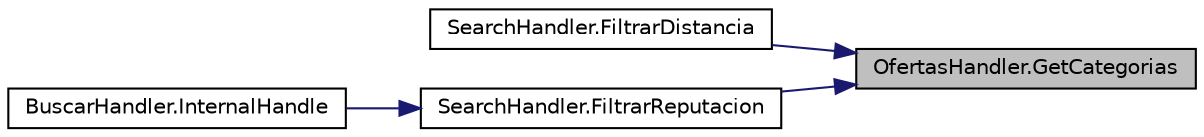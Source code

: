 digraph "OfertasHandler.GetCategorias"
{
 // INTERACTIVE_SVG=YES
 // LATEX_PDF_SIZE
  edge [fontname="Helvetica",fontsize="10",labelfontname="Helvetica",labelfontsize="10"];
  node [fontname="Helvetica",fontsize="10",shape=record];
  rankdir="RL";
  Node1 [label="OfertasHandler.GetCategorias",height=0.2,width=0.4,color="black", fillcolor="grey75", style="filled", fontcolor="black",tooltip="Método para obtener la lista de categorías."];
  Node1 -> Node2 [dir="back",color="midnightblue",fontsize="10",style="solid",fontname="Helvetica"];
  Node2 [label="SearchHandler.FiltrarDistancia",height=0.2,width=0.4,color="black", fillcolor="white", style="filled",URL="$classSearchHandler.html#a20d6784e9a1bf4a9eb04462852084be3",tooltip="Método para filtrar las OfertaDeServicio por distancia"];
  Node1 -> Node3 [dir="back",color="midnightblue",fontsize="10",style="solid",fontname="Helvetica"];
  Node3 [label="SearchHandler.FiltrarReputacion",height=0.2,width=0.4,color="black", fillcolor="white", style="filled",URL="$classSearchHandler.html#a206259c11033d2e8fb322a9c243bb0f7",tooltip="Método para filtrar las OfertaDeServicio por reputación"];
  Node3 -> Node4 [dir="back",color="midnightblue",fontsize="10",style="solid",fontname="Helvetica"];
  Node4 [label="BuscarHandler.InternalHandle",height=0.2,width=0.4,color="black", fillcolor="white", style="filled",URL="$classBuscarHandler.html#a178b0dbdefa7d271b792fa0238ad0cc5",tooltip="Procesamiento del mensaje recibido."];
}
